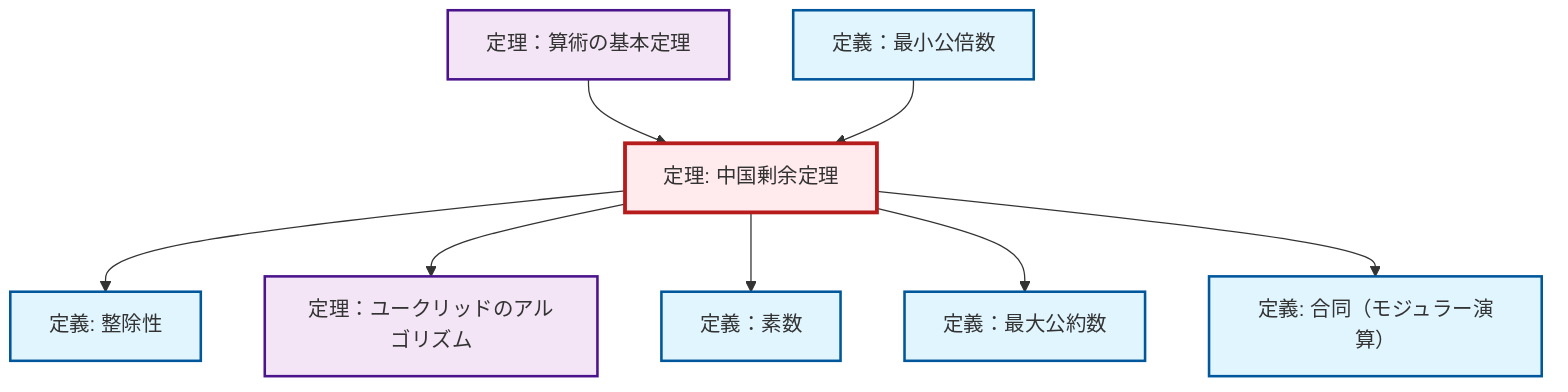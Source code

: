 graph TD
    classDef definition fill:#e1f5fe,stroke:#01579b,stroke-width:2px
    classDef theorem fill:#f3e5f5,stroke:#4a148c,stroke-width:2px
    classDef axiom fill:#fff3e0,stroke:#e65100,stroke-width:2px
    classDef example fill:#e8f5e9,stroke:#1b5e20,stroke-width:2px
    classDef current fill:#ffebee,stroke:#b71c1c,stroke-width:3px
    def-lcm["定義：最小公倍数"]:::definition
    def-prime["定義：素数"]:::definition
    thm-chinese-remainder["定理: 中国剰余定理"]:::theorem
    def-gcd["定義：最大公約数"]:::definition
    thm-fundamental-arithmetic["定理：算術の基本定理"]:::theorem
    thm-euclidean-algorithm["定理：ユークリッドのアルゴリズム"]:::theorem
    def-divisibility["定義: 整除性"]:::definition
    def-congruence["定義: 合同（モジュラー演算）"]:::definition
    thm-chinese-remainder --> def-divisibility
    thm-chinese-remainder --> thm-euclidean-algorithm
    thm-chinese-remainder --> def-prime
    thm-fundamental-arithmetic --> thm-chinese-remainder
    thm-chinese-remainder --> def-gcd
    thm-chinese-remainder --> def-congruence
    def-lcm --> thm-chinese-remainder
    class thm-chinese-remainder current